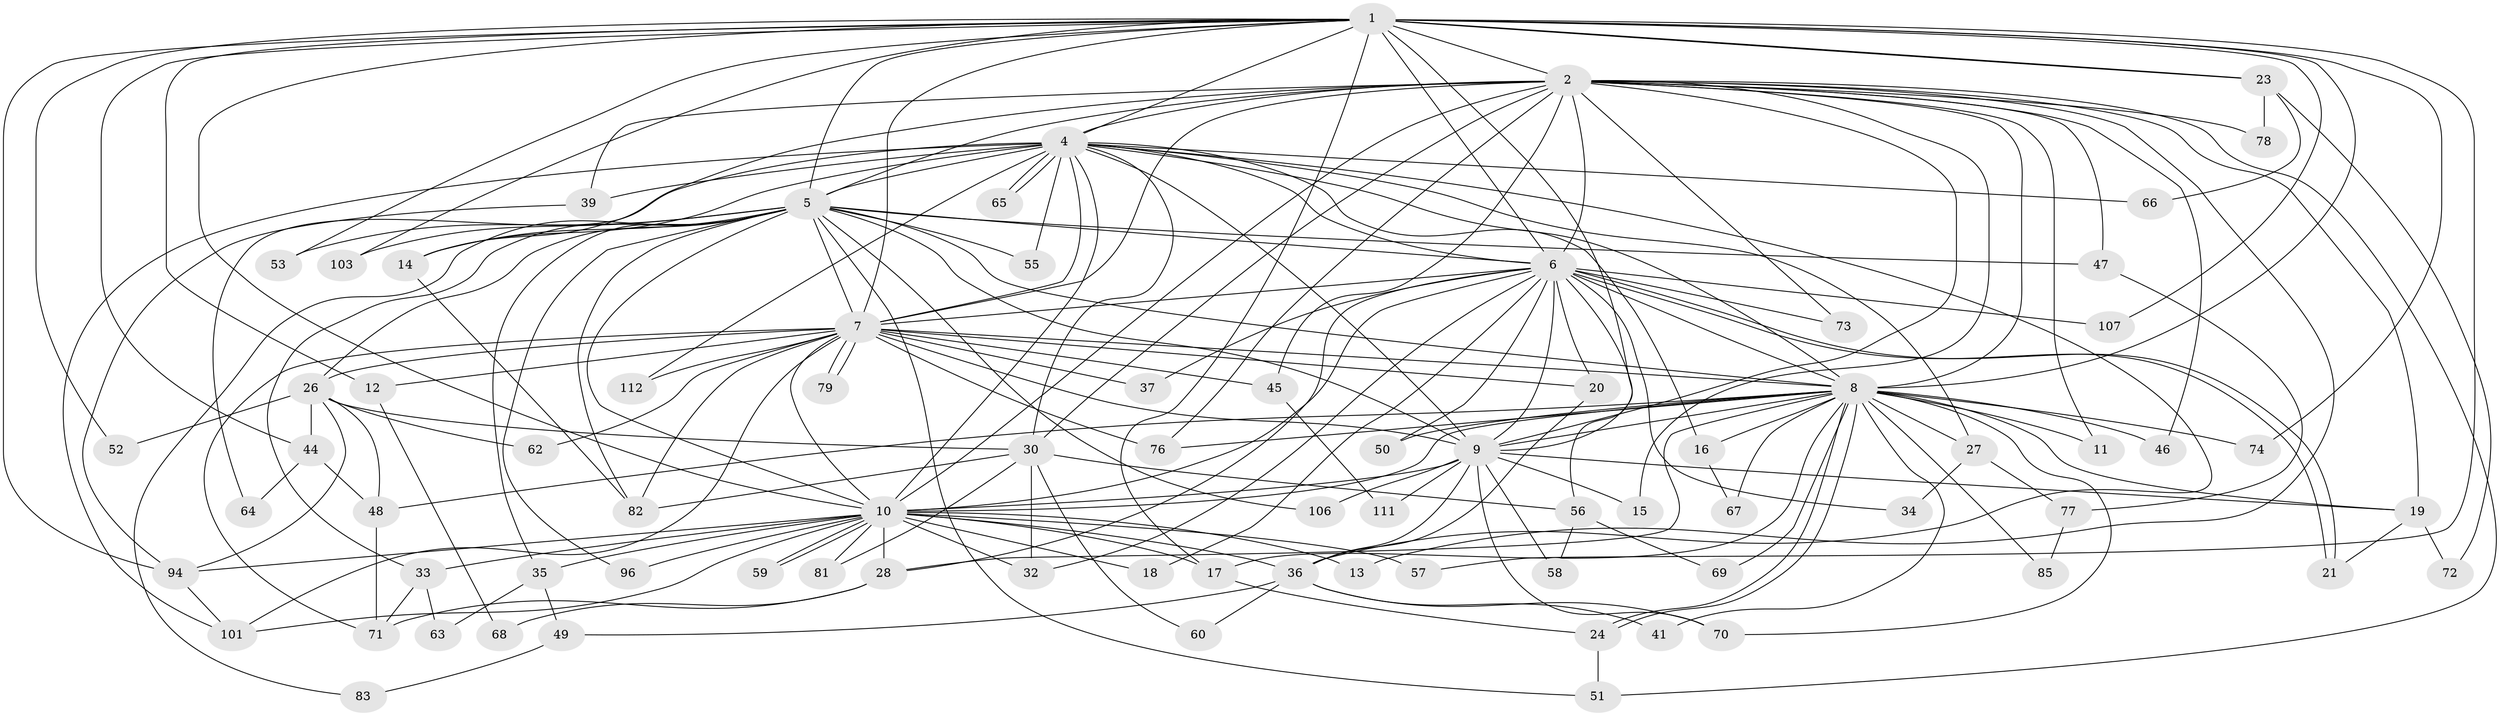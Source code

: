 // original degree distribution, {21: 0.008849557522123894, 17: 0.017699115044247787, 23: 0.017699115044247787, 18: 0.008849557522123894, 24: 0.008849557522123894, 29: 0.008849557522123894, 16: 0.008849557522123894, 25: 0.008849557522123894, 2: 0.5398230088495575, 3: 0.168141592920354, 4: 0.1504424778761062, 5: 0.008849557522123894, 6: 0.008849557522123894, 8: 0.02654867256637168, 7: 0.008849557522123894}
// Generated by graph-tools (version 1.1) at 2025/17/03/04/25 18:17:39]
// undirected, 79 vertices, 198 edges
graph export_dot {
graph [start="1"]
  node [color=gray90,style=filled];
  1;
  2 [super="+3+100+93"];
  4 [super="+54"];
  5 [super="+38+25+97+108+42"];
  6;
  7;
  8 [super="+29+22"];
  9;
  10;
  11;
  12;
  13;
  14;
  15;
  16;
  17 [super="+40+86"];
  18;
  19 [super="+61"];
  20;
  21;
  23;
  24;
  26;
  27;
  28 [super="+43+31"];
  30 [super="+75+105"];
  32;
  33;
  34;
  35;
  36 [super="+80+87"];
  37;
  39 [super="+99"];
  41;
  44;
  45;
  46;
  47;
  48 [super="+104+91"];
  49;
  50;
  51 [super="+109"];
  52;
  53;
  55;
  56;
  57;
  58;
  59;
  60;
  62;
  63;
  64;
  65;
  66;
  67;
  68;
  69;
  70;
  71;
  72;
  73;
  74;
  76 [super="+89"];
  77;
  78;
  79;
  81;
  82 [super="+90+92"];
  83;
  85;
  94 [super="+98"];
  96;
  101 [super="+113+102"];
  103 [super="+110"];
  106;
  107;
  111;
  112;
  1 -- 2 [weight=2];
  1 -- 4;
  1 -- 5;
  1 -- 6;
  1 -- 7;
  1 -- 8;
  1 -- 9;
  1 -- 10;
  1 -- 12;
  1 -- 17;
  1 -- 23;
  1 -- 23;
  1 -- 44;
  1 -- 52;
  1 -- 53;
  1 -- 57;
  1 -- 74;
  1 -- 94;
  1 -- 107;
  1 -- 103;
  2 -- 4 [weight=2];
  2 -- 5 [weight=3];
  2 -- 6 [weight=3];
  2 -- 7 [weight=2];
  2 -- 8 [weight=2];
  2 -- 9 [weight=2];
  2 -- 10 [weight=2];
  2 -- 11;
  2 -- 13;
  2 -- 15;
  2 -- 46;
  2 -- 78;
  2 -- 73;
  2 -- 14;
  2 -- 19;
  2 -- 39;
  2 -- 45;
  2 -- 47;
  2 -- 51;
  2 -- 76;
  2 -- 30;
  4 -- 5 [weight=2];
  4 -- 6 [weight=2];
  4 -- 7;
  4 -- 8;
  4 -- 9;
  4 -- 10;
  4 -- 14;
  4 -- 16;
  4 -- 27;
  4 -- 30;
  4 -- 39;
  4 -- 55;
  4 -- 65;
  4 -- 65;
  4 -- 66;
  4 -- 101;
  4 -- 112;
  4 -- 64;
  4 -- 36;
  5 -- 6;
  5 -- 7;
  5 -- 8 [weight=3];
  5 -- 9;
  5 -- 10;
  5 -- 51;
  5 -- 53;
  5 -- 83;
  5 -- 96;
  5 -- 82;
  5 -- 103;
  5 -- 106;
  5 -- 47;
  5 -- 33;
  5 -- 35;
  5 -- 55 [weight=2];
  5 -- 26;
  5 -- 14;
  6 -- 7;
  6 -- 8 [weight=2];
  6 -- 9;
  6 -- 10;
  6 -- 18;
  6 -- 20;
  6 -- 21;
  6 -- 21;
  6 -- 28;
  6 -- 32;
  6 -- 34;
  6 -- 37;
  6 -- 50;
  6 -- 56;
  6 -- 73;
  6 -- 107;
  7 -- 8;
  7 -- 9;
  7 -- 10;
  7 -- 12;
  7 -- 20;
  7 -- 26;
  7 -- 37;
  7 -- 45;
  7 -- 62;
  7 -- 71;
  7 -- 76 [weight=2];
  7 -- 79;
  7 -- 79;
  7 -- 82;
  7 -- 112;
  7 -- 101;
  8 -- 9;
  8 -- 10;
  8 -- 11;
  8 -- 16;
  8 -- 17;
  8 -- 24;
  8 -- 24;
  8 -- 27;
  8 -- 28;
  8 -- 41;
  8 -- 46;
  8 -- 48;
  8 -- 50;
  8 -- 69;
  8 -- 70;
  8 -- 74;
  8 -- 76;
  8 -- 85;
  8 -- 19;
  8 -- 67;
  9 -- 10;
  9 -- 15;
  9 -- 19;
  9 -- 36;
  9 -- 58;
  9 -- 70;
  9 -- 106;
  9 -- 111;
  10 -- 13;
  10 -- 18;
  10 -- 32;
  10 -- 33;
  10 -- 35;
  10 -- 36;
  10 -- 57;
  10 -- 59;
  10 -- 59;
  10 -- 81;
  10 -- 96;
  10 -- 101;
  10 -- 94;
  10 -- 17;
  10 -- 28 [weight=2];
  12 -- 68;
  14 -- 82;
  16 -- 67;
  17 -- 24;
  19 -- 72;
  19 -- 21;
  20 -- 36;
  23 -- 66;
  23 -- 72;
  23 -- 78;
  24 -- 51;
  26 -- 30;
  26 -- 44;
  26 -- 52;
  26 -- 62;
  26 -- 94;
  26 -- 48;
  27 -- 34;
  27 -- 77;
  28 -- 71;
  28 -- 68;
  30 -- 56;
  30 -- 60;
  30 -- 81;
  30 -- 82;
  30 -- 32;
  33 -- 63;
  33 -- 71;
  35 -- 49;
  35 -- 63;
  36 -- 41;
  36 -- 49;
  36 -- 60;
  36 -- 70;
  39 -- 94;
  44 -- 48;
  44 -- 64;
  45 -- 111;
  47 -- 77;
  48 -- 71;
  49 -- 83;
  56 -- 58;
  56 -- 69;
  77 -- 85;
  94 -- 101;
}
